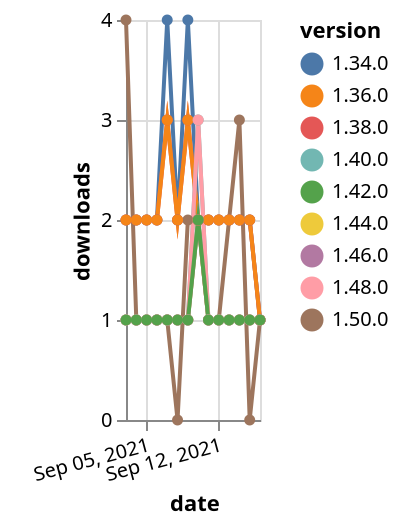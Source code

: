 {"$schema": "https://vega.github.io/schema/vega-lite/v5.json", "description": "A simple bar chart with embedded data.", "data": {"values": [{"date": "2021-09-03", "total": 3048, "delta": 2, "version": "1.34.0"}, {"date": "2021-09-04", "total": 3050, "delta": 2, "version": "1.34.0"}, {"date": "2021-09-05", "total": 3052, "delta": 2, "version": "1.34.0"}, {"date": "2021-09-06", "total": 3054, "delta": 2, "version": "1.34.0"}, {"date": "2021-09-07", "total": 3058, "delta": 4, "version": "1.34.0"}, {"date": "2021-09-08", "total": 3060, "delta": 2, "version": "1.34.0"}, {"date": "2021-09-09", "total": 3064, "delta": 4, "version": "1.34.0"}, {"date": "2021-09-10", "total": 3066, "delta": 2, "version": "1.34.0"}, {"date": "2021-09-11", "total": 3068, "delta": 2, "version": "1.34.0"}, {"date": "2021-09-12", "total": 3070, "delta": 2, "version": "1.34.0"}, {"date": "2021-09-13", "total": 3072, "delta": 2, "version": "1.34.0"}, {"date": "2021-09-14", "total": 3074, "delta": 2, "version": "1.34.0"}, {"date": "2021-09-15", "total": 3076, "delta": 2, "version": "1.34.0"}, {"date": "2021-09-16", "total": 3077, "delta": 1, "version": "1.34.0"}, {"date": "2021-09-03", "total": 119, "delta": 4, "version": "1.50.0"}, {"date": "2021-09-04", "total": 120, "delta": 1, "version": "1.50.0"}, {"date": "2021-09-05", "total": 121, "delta": 1, "version": "1.50.0"}, {"date": "2021-09-06", "total": 122, "delta": 1, "version": "1.50.0"}, {"date": "2021-09-07", "total": 123, "delta": 1, "version": "1.50.0"}, {"date": "2021-09-08", "total": 123, "delta": 0, "version": "1.50.0"}, {"date": "2021-09-09", "total": 125, "delta": 2, "version": "1.50.0"}, {"date": "2021-09-10", "total": 127, "delta": 2, "version": "1.50.0"}, {"date": "2021-09-11", "total": 128, "delta": 1, "version": "1.50.0"}, {"date": "2021-09-12", "total": 129, "delta": 1, "version": "1.50.0"}, {"date": "2021-09-13", "total": 131, "delta": 2, "version": "1.50.0"}, {"date": "2021-09-14", "total": 134, "delta": 3, "version": "1.50.0"}, {"date": "2021-09-15", "total": 134, "delta": 0, "version": "1.50.0"}, {"date": "2021-09-16", "total": 135, "delta": 1, "version": "1.50.0"}, {"date": "2021-09-03", "total": 177, "delta": 1, "version": "1.44.0"}, {"date": "2021-09-04", "total": 178, "delta": 1, "version": "1.44.0"}, {"date": "2021-09-05", "total": 179, "delta": 1, "version": "1.44.0"}, {"date": "2021-09-06", "total": 180, "delta": 1, "version": "1.44.0"}, {"date": "2021-09-07", "total": 181, "delta": 1, "version": "1.44.0"}, {"date": "2021-09-08", "total": 182, "delta": 1, "version": "1.44.0"}, {"date": "2021-09-09", "total": 183, "delta": 1, "version": "1.44.0"}, {"date": "2021-09-10", "total": 185, "delta": 2, "version": "1.44.0"}, {"date": "2021-09-11", "total": 186, "delta": 1, "version": "1.44.0"}, {"date": "2021-09-12", "total": 187, "delta": 1, "version": "1.44.0"}, {"date": "2021-09-13", "total": 188, "delta": 1, "version": "1.44.0"}, {"date": "2021-09-14", "total": 189, "delta": 1, "version": "1.44.0"}, {"date": "2021-09-15", "total": 190, "delta": 1, "version": "1.44.0"}, {"date": "2021-09-16", "total": 191, "delta": 1, "version": "1.44.0"}, {"date": "2021-09-03", "total": 2262, "delta": 2, "version": "1.38.0"}, {"date": "2021-09-04", "total": 2264, "delta": 2, "version": "1.38.0"}, {"date": "2021-09-05", "total": 2266, "delta": 2, "version": "1.38.0"}, {"date": "2021-09-06", "total": 2268, "delta": 2, "version": "1.38.0"}, {"date": "2021-09-07", "total": 2271, "delta": 3, "version": "1.38.0"}, {"date": "2021-09-08", "total": 2273, "delta": 2, "version": "1.38.0"}, {"date": "2021-09-09", "total": 2276, "delta": 3, "version": "1.38.0"}, {"date": "2021-09-10", "total": 2278, "delta": 2, "version": "1.38.0"}, {"date": "2021-09-11", "total": 2280, "delta": 2, "version": "1.38.0"}, {"date": "2021-09-12", "total": 2282, "delta": 2, "version": "1.38.0"}, {"date": "2021-09-13", "total": 2284, "delta": 2, "version": "1.38.0"}, {"date": "2021-09-14", "total": 2286, "delta": 2, "version": "1.38.0"}, {"date": "2021-09-15", "total": 2288, "delta": 2, "version": "1.38.0"}, {"date": "2021-09-16", "total": 2289, "delta": 1, "version": "1.38.0"}, {"date": "2021-09-03", "total": 2564, "delta": 2, "version": "1.36.0"}, {"date": "2021-09-04", "total": 2566, "delta": 2, "version": "1.36.0"}, {"date": "2021-09-05", "total": 2568, "delta": 2, "version": "1.36.0"}, {"date": "2021-09-06", "total": 2570, "delta": 2, "version": "1.36.0"}, {"date": "2021-09-07", "total": 2573, "delta": 3, "version": "1.36.0"}, {"date": "2021-09-08", "total": 2575, "delta": 2, "version": "1.36.0"}, {"date": "2021-09-09", "total": 2578, "delta": 3, "version": "1.36.0"}, {"date": "2021-09-10", "total": 2580, "delta": 2, "version": "1.36.0"}, {"date": "2021-09-11", "total": 2582, "delta": 2, "version": "1.36.0"}, {"date": "2021-09-12", "total": 2584, "delta": 2, "version": "1.36.0"}, {"date": "2021-09-13", "total": 2586, "delta": 2, "version": "1.36.0"}, {"date": "2021-09-14", "total": 2588, "delta": 2, "version": "1.36.0"}, {"date": "2021-09-15", "total": 2590, "delta": 2, "version": "1.36.0"}, {"date": "2021-09-16", "total": 2591, "delta": 1, "version": "1.36.0"}, {"date": "2021-09-03", "total": 375, "delta": 1, "version": "1.40.0"}, {"date": "2021-09-04", "total": 376, "delta": 1, "version": "1.40.0"}, {"date": "2021-09-05", "total": 377, "delta": 1, "version": "1.40.0"}, {"date": "2021-09-06", "total": 378, "delta": 1, "version": "1.40.0"}, {"date": "2021-09-07", "total": 379, "delta": 1, "version": "1.40.0"}, {"date": "2021-09-08", "total": 380, "delta": 1, "version": "1.40.0"}, {"date": "2021-09-09", "total": 381, "delta": 1, "version": "1.40.0"}, {"date": "2021-09-10", "total": 384, "delta": 3, "version": "1.40.0"}, {"date": "2021-09-11", "total": 385, "delta": 1, "version": "1.40.0"}, {"date": "2021-09-12", "total": 386, "delta": 1, "version": "1.40.0"}, {"date": "2021-09-13", "total": 387, "delta": 1, "version": "1.40.0"}, {"date": "2021-09-14", "total": 388, "delta": 1, "version": "1.40.0"}, {"date": "2021-09-15", "total": 389, "delta": 1, "version": "1.40.0"}, {"date": "2021-09-16", "total": 390, "delta": 1, "version": "1.40.0"}, {"date": "2021-09-03", "total": 159, "delta": 1, "version": "1.46.0"}, {"date": "2021-09-04", "total": 160, "delta": 1, "version": "1.46.0"}, {"date": "2021-09-05", "total": 161, "delta": 1, "version": "1.46.0"}, {"date": "2021-09-06", "total": 162, "delta": 1, "version": "1.46.0"}, {"date": "2021-09-07", "total": 163, "delta": 1, "version": "1.46.0"}, {"date": "2021-09-08", "total": 164, "delta": 1, "version": "1.46.0"}, {"date": "2021-09-09", "total": 165, "delta": 1, "version": "1.46.0"}, {"date": "2021-09-10", "total": 167, "delta": 2, "version": "1.46.0"}, {"date": "2021-09-11", "total": 168, "delta": 1, "version": "1.46.0"}, {"date": "2021-09-12", "total": 169, "delta": 1, "version": "1.46.0"}, {"date": "2021-09-13", "total": 170, "delta": 1, "version": "1.46.0"}, {"date": "2021-09-14", "total": 171, "delta": 1, "version": "1.46.0"}, {"date": "2021-09-15", "total": 172, "delta": 1, "version": "1.46.0"}, {"date": "2021-09-16", "total": 173, "delta": 1, "version": "1.46.0"}, {"date": "2021-09-03", "total": 175, "delta": 1, "version": "1.48.0"}, {"date": "2021-09-04", "total": 176, "delta": 1, "version": "1.48.0"}, {"date": "2021-09-05", "total": 177, "delta": 1, "version": "1.48.0"}, {"date": "2021-09-06", "total": 178, "delta": 1, "version": "1.48.0"}, {"date": "2021-09-07", "total": 179, "delta": 1, "version": "1.48.0"}, {"date": "2021-09-08", "total": 180, "delta": 1, "version": "1.48.0"}, {"date": "2021-09-09", "total": 181, "delta": 1, "version": "1.48.0"}, {"date": "2021-09-10", "total": 184, "delta": 3, "version": "1.48.0"}, {"date": "2021-09-11", "total": 185, "delta": 1, "version": "1.48.0"}, {"date": "2021-09-12", "total": 186, "delta": 1, "version": "1.48.0"}, {"date": "2021-09-13", "total": 187, "delta": 1, "version": "1.48.0"}, {"date": "2021-09-14", "total": 188, "delta": 1, "version": "1.48.0"}, {"date": "2021-09-15", "total": 189, "delta": 1, "version": "1.48.0"}, {"date": "2021-09-16", "total": 190, "delta": 1, "version": "1.48.0"}, {"date": "2021-09-03", "total": 191, "delta": 1, "version": "1.42.0"}, {"date": "2021-09-04", "total": 192, "delta": 1, "version": "1.42.0"}, {"date": "2021-09-05", "total": 193, "delta": 1, "version": "1.42.0"}, {"date": "2021-09-06", "total": 194, "delta": 1, "version": "1.42.0"}, {"date": "2021-09-07", "total": 195, "delta": 1, "version": "1.42.0"}, {"date": "2021-09-08", "total": 196, "delta": 1, "version": "1.42.0"}, {"date": "2021-09-09", "total": 197, "delta": 1, "version": "1.42.0"}, {"date": "2021-09-10", "total": 199, "delta": 2, "version": "1.42.0"}, {"date": "2021-09-11", "total": 200, "delta": 1, "version": "1.42.0"}, {"date": "2021-09-12", "total": 201, "delta": 1, "version": "1.42.0"}, {"date": "2021-09-13", "total": 202, "delta": 1, "version": "1.42.0"}, {"date": "2021-09-14", "total": 203, "delta": 1, "version": "1.42.0"}, {"date": "2021-09-15", "total": 204, "delta": 1, "version": "1.42.0"}, {"date": "2021-09-16", "total": 205, "delta": 1, "version": "1.42.0"}]}, "width": "container", "mark": {"type": "line", "point": {"filled": true}}, "encoding": {"x": {"field": "date", "type": "temporal", "timeUnit": "yearmonthdate", "title": "date", "axis": {"labelAngle": -15}}, "y": {"field": "delta", "type": "quantitative", "title": "downloads"}, "color": {"field": "version", "type": "nominal"}, "tooltip": {"field": "delta"}}}